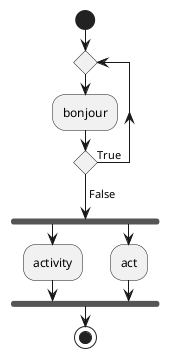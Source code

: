 {
  "sha1": "9ocknrwfvwrh4yojcu7prymsked8g16",
  "insertion": {
    "when": "2024-05-30T20:48:21.734Z",
    "user": "plantuml@gmail.com"
  }
}
@startuml
start
    repeat
        :bonjour;
    repeat while() is (True)
    -> False;
    fork
        :activity;
    fork again
        :act;
    end fork
stop
@enduml
